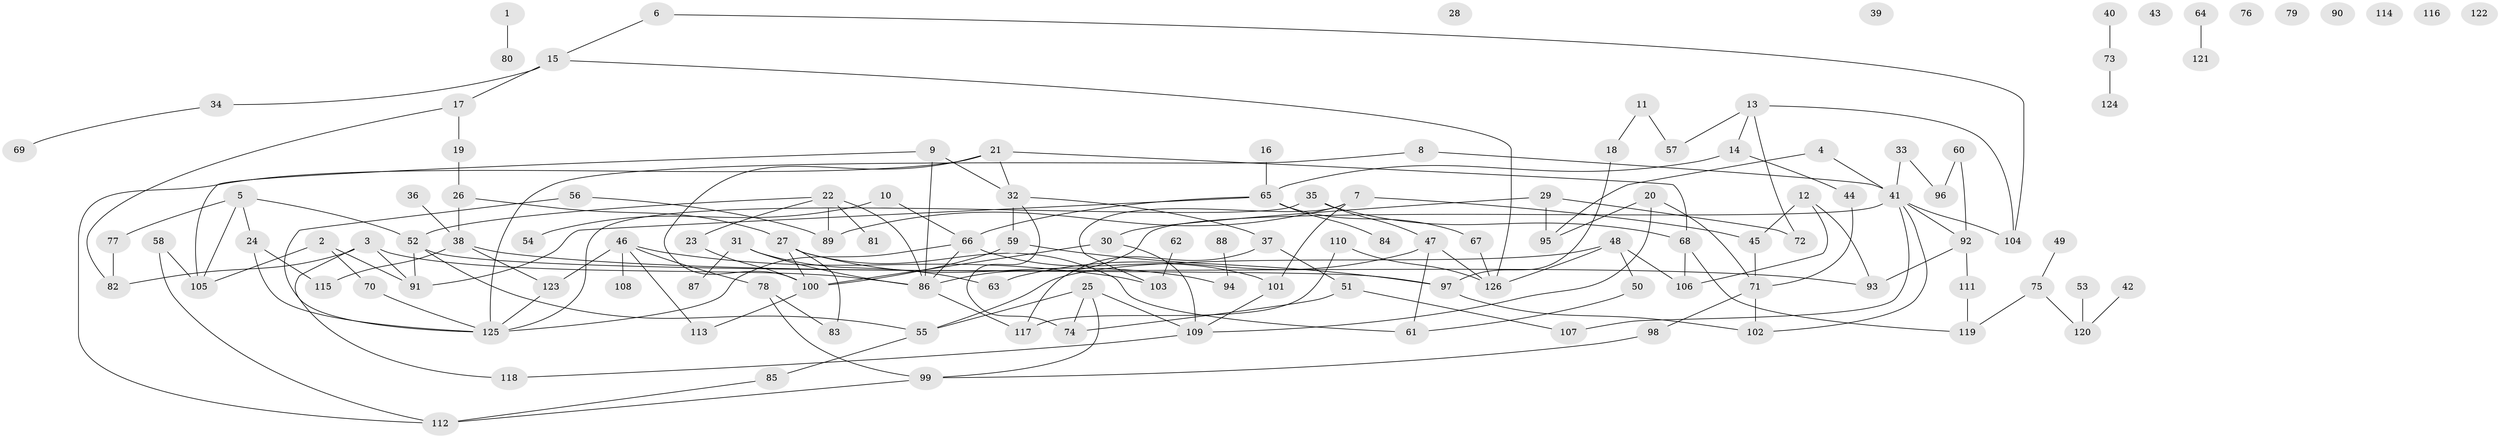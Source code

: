 // coarse degree distribution, {0: 0.22641509433962265, 5: 0.05660377358490566, 6: 0.11320754716981132, 3: 0.03773584905660377, 8: 0.07547169811320754, 2: 0.16981132075471697, 4: 0.11320754716981132, 9: 0.05660377358490566, 1: 0.11320754716981132, 7: 0.018867924528301886, 11: 0.018867924528301886}
// Generated by graph-tools (version 1.1) at 2025/16/03/04/25 18:16:46]
// undirected, 126 vertices, 168 edges
graph export_dot {
graph [start="1"]
  node [color=gray90,style=filled];
  1;
  2;
  3;
  4;
  5;
  6;
  7;
  8;
  9;
  10;
  11;
  12;
  13;
  14;
  15;
  16;
  17;
  18;
  19;
  20;
  21;
  22;
  23;
  24;
  25;
  26;
  27;
  28;
  29;
  30;
  31;
  32;
  33;
  34;
  35;
  36;
  37;
  38;
  39;
  40;
  41;
  42;
  43;
  44;
  45;
  46;
  47;
  48;
  49;
  50;
  51;
  52;
  53;
  54;
  55;
  56;
  57;
  58;
  59;
  60;
  61;
  62;
  63;
  64;
  65;
  66;
  67;
  68;
  69;
  70;
  71;
  72;
  73;
  74;
  75;
  76;
  77;
  78;
  79;
  80;
  81;
  82;
  83;
  84;
  85;
  86;
  87;
  88;
  89;
  90;
  91;
  92;
  93;
  94;
  95;
  96;
  97;
  98;
  99;
  100;
  101;
  102;
  103;
  104;
  105;
  106;
  107;
  108;
  109;
  110;
  111;
  112;
  113;
  114;
  115;
  116;
  117;
  118;
  119;
  120;
  121;
  122;
  123;
  124;
  125;
  126;
  1 -- 80;
  2 -- 70;
  2 -- 91;
  2 -- 105;
  3 -- 82;
  3 -- 86;
  3 -- 91;
  3 -- 118;
  4 -- 41;
  4 -- 95;
  5 -- 24;
  5 -- 52;
  5 -- 77;
  5 -- 105;
  6 -- 15;
  6 -- 104;
  7 -- 45;
  7 -- 89;
  7 -- 101;
  7 -- 103;
  8 -- 41;
  8 -- 125;
  9 -- 32;
  9 -- 86;
  9 -- 105;
  10 -- 54;
  10 -- 66;
  11 -- 18;
  11 -- 57;
  12 -- 45;
  12 -- 93;
  12 -- 106;
  13 -- 14;
  13 -- 57;
  13 -- 72;
  13 -- 104;
  14 -- 44;
  14 -- 65;
  15 -- 17;
  15 -- 34;
  15 -- 126;
  16 -- 65;
  17 -- 19;
  17 -- 82;
  18 -- 97;
  19 -- 26;
  20 -- 71;
  20 -- 95;
  20 -- 109;
  21 -- 32;
  21 -- 68;
  21 -- 100;
  21 -- 112;
  22 -- 23;
  22 -- 52;
  22 -- 81;
  22 -- 86;
  22 -- 89;
  23 -- 100;
  24 -- 115;
  24 -- 125;
  25 -- 55;
  25 -- 74;
  25 -- 99;
  25 -- 109;
  26 -- 27;
  26 -- 38;
  27 -- 61;
  27 -- 83;
  27 -- 94;
  27 -- 100;
  29 -- 30;
  29 -- 72;
  29 -- 95;
  30 -- 100;
  30 -- 109;
  31 -- 63;
  31 -- 86;
  31 -- 87;
  32 -- 37;
  32 -- 59;
  32 -- 74;
  33 -- 41;
  33 -- 96;
  34 -- 69;
  35 -- 47;
  35 -- 68;
  35 -- 125;
  36 -- 38;
  37 -- 51;
  37 -- 117;
  38 -- 93;
  38 -- 115;
  38 -- 123;
  40 -- 73;
  41 -- 86;
  41 -- 92;
  41 -- 102;
  41 -- 104;
  41 -- 107;
  42 -- 120;
  44 -- 71;
  45 -- 71;
  46 -- 78;
  46 -- 103;
  46 -- 108;
  46 -- 113;
  46 -- 123;
  47 -- 61;
  47 -- 63;
  47 -- 126;
  48 -- 50;
  48 -- 55;
  48 -- 106;
  48 -- 126;
  49 -- 75;
  50 -- 61;
  51 -- 74;
  51 -- 107;
  52 -- 55;
  52 -- 91;
  52 -- 97;
  53 -- 120;
  55 -- 85;
  56 -- 89;
  56 -- 125;
  58 -- 105;
  58 -- 112;
  59 -- 97;
  59 -- 100;
  60 -- 92;
  60 -- 96;
  62 -- 103;
  64 -- 121;
  65 -- 66;
  65 -- 67;
  65 -- 84;
  65 -- 91;
  66 -- 86;
  66 -- 101;
  66 -- 125;
  67 -- 126;
  68 -- 106;
  68 -- 119;
  70 -- 125;
  71 -- 98;
  71 -- 102;
  73 -- 124;
  75 -- 119;
  75 -- 120;
  77 -- 82;
  78 -- 83;
  78 -- 99;
  85 -- 112;
  86 -- 117;
  88 -- 94;
  92 -- 93;
  92 -- 111;
  97 -- 102;
  98 -- 99;
  99 -- 112;
  100 -- 113;
  101 -- 109;
  109 -- 118;
  110 -- 117;
  110 -- 126;
  111 -- 119;
  123 -- 125;
}
